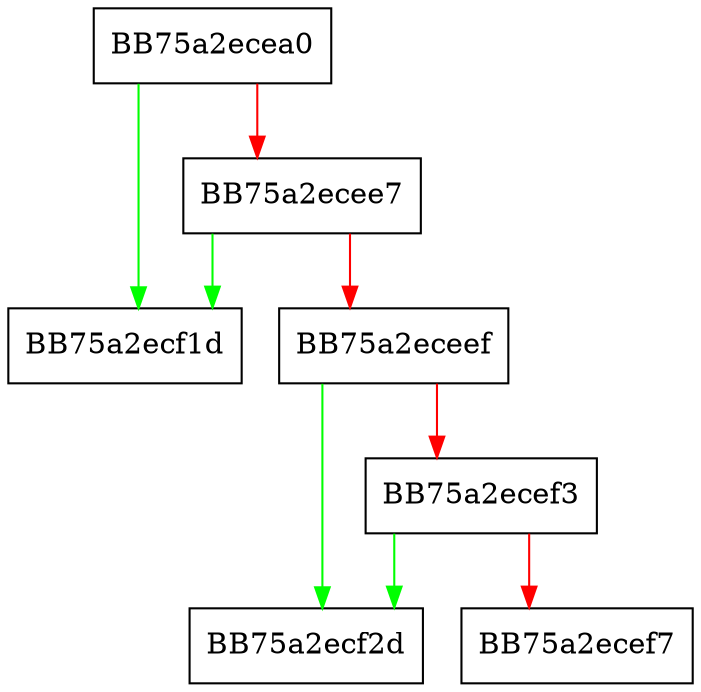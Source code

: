 digraph lua_pe_get_postemu_sigattr_log_head {
  node [shape="box"];
  graph [splines=ortho];
  BB75a2ecea0 -> BB75a2ecf1d [color="green"];
  BB75a2ecea0 -> BB75a2ecee7 [color="red"];
  BB75a2ecee7 -> BB75a2ecf1d [color="green"];
  BB75a2ecee7 -> BB75a2eceef [color="red"];
  BB75a2eceef -> BB75a2ecf2d [color="green"];
  BB75a2eceef -> BB75a2ecef3 [color="red"];
  BB75a2ecef3 -> BB75a2ecf2d [color="green"];
  BB75a2ecef3 -> BB75a2ecef7 [color="red"];
}